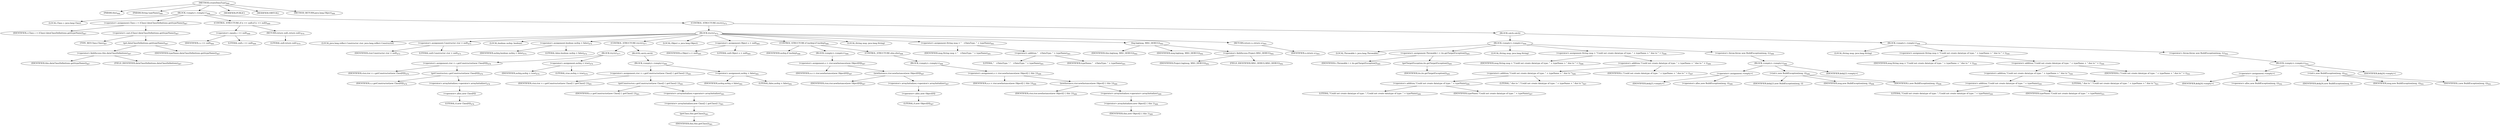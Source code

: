 digraph "createDataType" {  
"1345" [label = <(METHOD,createDataType)<SUB>466</SUB>> ]
"70" [label = <(PARAM,this)<SUB>466</SUB>> ]
"1346" [label = <(PARAM,String typeName)<SUB>466</SUB>> ]
"1347" [label = <(BLOCK,&lt;empty&gt;,&lt;empty&gt;)<SUB>466</SUB>> ]
"1348" [label = <(LOCAL,Class c: java.lang.Class)> ]
"1349" [label = <(&lt;operator&gt;.assignment,Class c = (Class) dataClassDefinitions.get(typeName))<SUB>467</SUB>> ]
"1350" [label = <(IDENTIFIER,c,Class c = (Class) dataClassDefinitions.get(typeName))<SUB>467</SUB>> ]
"1351" [label = <(&lt;operator&gt;.cast,(Class) dataClassDefinitions.get(typeName))<SUB>467</SUB>> ]
"1352" [label = <(TYPE_REF,Class,Class)<SUB>467</SUB>> ]
"1353" [label = <(get,dataClassDefinitions.get(typeName))<SUB>467</SUB>> ]
"1354" [label = <(&lt;operator&gt;.fieldAccess,this.dataClassDefinitions)<SUB>467</SUB>> ]
"1355" [label = <(IDENTIFIER,this,dataClassDefinitions.get(typeName))<SUB>467</SUB>> ]
"1356" [label = <(FIELD_IDENTIFIER,dataClassDefinitions,dataClassDefinitions)<SUB>467</SUB>> ]
"1357" [label = <(IDENTIFIER,typeName,dataClassDefinitions.get(typeName))<SUB>467</SUB>> ]
"1358" [label = <(CONTROL_STRUCTURE,if (c == null),if (c == null))<SUB>469</SUB>> ]
"1359" [label = <(&lt;operator&gt;.equals,c == null)<SUB>469</SUB>> ]
"1360" [label = <(IDENTIFIER,c,c == null)<SUB>469</SUB>> ]
"1361" [label = <(LITERAL,null,c == null)<SUB>469</SUB>> ]
"1362" [label = <(RETURN,return null;,return null;)<SUB>470</SUB>> ]
"1363" [label = <(LITERAL,null,return null;)<SUB>470</SUB>> ]
"1364" [label = <(CONTROL_STRUCTURE,try,try)<SUB>472</SUB>> ]
"1365" [label = <(BLOCK,try,try)<SUB>472</SUB>> ]
"1366" [label = <(LOCAL,java.lang.reflect.Constructor ctor: java.lang.reflect.Constructor)> ]
"1367" [label = <(&lt;operator&gt;.assignment,Constructor ctor = null)<SUB>473</SUB>> ]
"1368" [label = <(IDENTIFIER,ctor,Constructor ctor = null)<SUB>473</SUB>> ]
"1369" [label = <(LITERAL,null,Constructor ctor = null)<SUB>473</SUB>> ]
"1370" [label = <(LOCAL,boolean noArg: boolean)> ]
"1371" [label = <(&lt;operator&gt;.assignment,boolean noArg = false)<SUB>474</SUB>> ]
"1372" [label = <(IDENTIFIER,noArg,boolean noArg = false)<SUB>474</SUB>> ]
"1373" [label = <(LITERAL,false,boolean noArg = false)<SUB>474</SUB>> ]
"1374" [label = <(CONTROL_STRUCTURE,try,try)<SUB>477</SUB>> ]
"1375" [label = <(BLOCK,try,try)<SUB>477</SUB>> ]
"1376" [label = <(&lt;operator&gt;.assignment,ctor = c.getConstructor(new Class[0]))<SUB>478</SUB>> ]
"1377" [label = <(IDENTIFIER,ctor,ctor = c.getConstructor(new Class[0]))<SUB>478</SUB>> ]
"1378" [label = <(getConstructor,c.getConstructor(new Class[0]))<SUB>478</SUB>> ]
"1379" [label = <(IDENTIFIER,c,c.getConstructor(new Class[0]))<SUB>478</SUB>> ]
"1380" [label = <(&lt;operator&gt;.arrayInitializer,&lt;operator&gt;.arrayInitializer)<SUB>478</SUB>> ]
"1381" [label = <(&lt;operator&gt;.alloc,new Class[0])> ]
"1382" [label = <(LITERAL,0,new Class[0])<SUB>478</SUB>> ]
"1383" [label = <(&lt;operator&gt;.assignment,noArg = true)<SUB>479</SUB>> ]
"1384" [label = <(IDENTIFIER,noArg,noArg = true)<SUB>479</SUB>> ]
"1385" [label = <(LITERAL,true,noArg = true)<SUB>479</SUB>> ]
"1386" [label = <(BLOCK,catch,catch)> ]
"1387" [label = <(BLOCK,&lt;empty&gt;,&lt;empty&gt;)<SUB>480</SUB>> ]
"1388" [label = <(&lt;operator&gt;.assignment,ctor = c.getConstructor(new Class[] { getClass() }))<SUB>481</SUB>> ]
"1389" [label = <(IDENTIFIER,ctor,ctor = c.getConstructor(new Class[] { getClass() }))<SUB>481</SUB>> ]
"1390" [label = <(getConstructor,c.getConstructor(new Class[] { getClass() }))<SUB>481</SUB>> ]
"1391" [label = <(IDENTIFIER,c,c.getConstructor(new Class[] { getClass() }))<SUB>481</SUB>> ]
"1392" [label = <(&lt;operator&gt;.arrayInitializer,&lt;operator&gt;.arrayInitializer)<SUB>481</SUB>> ]
"1393" [label = <(&lt;operator&gt;.arrayInitializer,new Class[] { getClass() })<SUB>481</SUB>> ]
"1394" [label = <(getClass,this.getClass())<SUB>481</SUB>> ]
"69" [label = <(IDENTIFIER,this,this.getClass())<SUB>481</SUB>> ]
"1395" [label = <(&lt;operator&gt;.assignment,noArg = false)<SUB>482</SUB>> ]
"1396" [label = <(IDENTIFIER,noArg,noArg = false)<SUB>482</SUB>> ]
"1397" [label = <(LITERAL,false,noArg = false)<SUB>482</SUB>> ]
"1398" [label = <(LOCAL,Object o: java.lang.Object)> ]
"1399" [label = <(&lt;operator&gt;.assignment,Object o = null)<SUB>485</SUB>> ]
"1400" [label = <(IDENTIFIER,o,Object o = null)<SUB>485</SUB>> ]
"1401" [label = <(LITERAL,null,Object o = null)<SUB>485</SUB>> ]
"1402" [label = <(CONTROL_STRUCTURE,if (noArg),if (noArg))<SUB>486</SUB>> ]
"1403" [label = <(IDENTIFIER,noArg,if (noArg))<SUB>486</SUB>> ]
"1404" [label = <(BLOCK,&lt;empty&gt;,&lt;empty&gt;)<SUB>486</SUB>> ]
"1405" [label = <(&lt;operator&gt;.assignment,o = ctor.newInstance(new Object[0]))<SUB>487</SUB>> ]
"1406" [label = <(IDENTIFIER,o,o = ctor.newInstance(new Object[0]))<SUB>487</SUB>> ]
"1407" [label = <(newInstance,ctor.newInstance(new Object[0]))<SUB>487</SUB>> ]
"1408" [label = <(IDENTIFIER,ctor,ctor.newInstance(new Object[0]))<SUB>487</SUB>> ]
"1409" [label = <(&lt;operator&gt;.arrayInitializer,&lt;operator&gt;.arrayInitializer)<SUB>487</SUB>> ]
"1410" [label = <(&lt;operator&gt;.alloc,new Object[0])> ]
"1411" [label = <(LITERAL,0,new Object[0])<SUB>487</SUB>> ]
"1412" [label = <(CONTROL_STRUCTURE,else,else)<SUB>488</SUB>> ]
"1413" [label = <(BLOCK,&lt;empty&gt;,&lt;empty&gt;)<SUB>488</SUB>> ]
"1414" [label = <(&lt;operator&gt;.assignment,o = ctor.newInstance(new Object[] { this }))<SUB>489</SUB>> ]
"1415" [label = <(IDENTIFIER,o,o = ctor.newInstance(new Object[] { this }))<SUB>489</SUB>> ]
"1416" [label = <(newInstance,ctor.newInstance(new Object[] { this }))<SUB>489</SUB>> ]
"1417" [label = <(IDENTIFIER,ctor,ctor.newInstance(new Object[] { this }))<SUB>489</SUB>> ]
"1418" [label = <(&lt;operator&gt;.arrayInitializer,&lt;operator&gt;.arrayInitializer)<SUB>489</SUB>> ]
"1419" [label = <(&lt;operator&gt;.arrayInitializer,new Object[] { this })<SUB>489</SUB>> ]
"71" [label = <(IDENTIFIER,this,new Object[] { this })<SUB>489</SUB>> ]
"1420" [label = <(LOCAL,String msg: java.lang.String)> ]
"1421" [label = <(&lt;operator&gt;.assignment,String msg = &quot;   +DataType: &quot; + typeName)<SUB>491</SUB>> ]
"1422" [label = <(IDENTIFIER,msg,String msg = &quot;   +DataType: &quot; + typeName)<SUB>491</SUB>> ]
"1423" [label = <(&lt;operator&gt;.addition,&quot;   +DataType: &quot; + typeName)<SUB>491</SUB>> ]
"1424" [label = <(LITERAL,&quot;   +DataType: &quot;,&quot;   +DataType: &quot; + typeName)<SUB>491</SUB>> ]
"1425" [label = <(IDENTIFIER,typeName,&quot;   +DataType: &quot; + typeName)<SUB>491</SUB>> ]
"1426" [label = <(log,log(msg, MSG_DEBUG))<SUB>492</SUB>> ]
"72" [label = <(IDENTIFIER,this,log(msg, MSG_DEBUG))<SUB>492</SUB>> ]
"1427" [label = <(IDENTIFIER,msg,log(msg, MSG_DEBUG))<SUB>492</SUB>> ]
"1428" [label = <(&lt;operator&gt;.fieldAccess,Project.MSG_DEBUG)<SUB>492</SUB>> ]
"1429" [label = <(IDENTIFIER,Project,log(msg, MSG_DEBUG))<SUB>492</SUB>> ]
"1430" [label = <(FIELD_IDENTIFIER,MSG_DEBUG,MSG_DEBUG)<SUB>492</SUB>> ]
"1431" [label = <(RETURN,return o;,return o;)<SUB>493</SUB>> ]
"1432" [label = <(IDENTIFIER,o,return o;)<SUB>493</SUB>> ]
"1433" [label = <(BLOCK,catch,catch)> ]
"1434" [label = <(BLOCK,&lt;empty&gt;,&lt;empty&gt;)<SUB>494</SUB>> ]
"1435" [label = <(LOCAL,Throwable t: java.lang.Throwable)> ]
"1436" [label = <(&lt;operator&gt;.assignment,Throwable t = ite.getTargetException())<SUB>495</SUB>> ]
"1437" [label = <(IDENTIFIER,t,Throwable t = ite.getTargetException())<SUB>495</SUB>> ]
"1438" [label = <(getTargetException,ite.getTargetException())<SUB>495</SUB>> ]
"1439" [label = <(IDENTIFIER,ite,ite.getTargetException())<SUB>495</SUB>> ]
"1440" [label = <(LOCAL,String msg: java.lang.String)> ]
"1441" [label = <(&lt;operator&gt;.assignment,String msg = &quot;Could not create datatype of type: &quot; + typeName + &quot; due to &quot; + t)<SUB>496</SUB>> ]
"1442" [label = <(IDENTIFIER,msg,String msg = &quot;Could not create datatype of type: &quot; + typeName + &quot; due to &quot; + t)<SUB>496</SUB>> ]
"1443" [label = <(&lt;operator&gt;.addition,&quot;Could not create datatype of type: &quot; + typeName + &quot; due to &quot; + t)<SUB>496</SUB>> ]
"1444" [label = <(&lt;operator&gt;.addition,&quot;Could not create datatype of type: &quot; + typeName + &quot; due to &quot;)<SUB>496</SUB>> ]
"1445" [label = <(&lt;operator&gt;.addition,&quot;Could not create datatype of type: &quot; + typeName)<SUB>496</SUB>> ]
"1446" [label = <(LITERAL,&quot;Could not create datatype of type: &quot;,&quot;Could not create datatype of type: &quot; + typeName)<SUB>496</SUB>> ]
"1447" [label = <(IDENTIFIER,typeName,&quot;Could not create datatype of type: &quot; + typeName)<SUB>497</SUB>> ]
"1448" [label = <(LITERAL,&quot; due to &quot;,&quot;Could not create datatype of type: &quot; + typeName + &quot; due to &quot;)<SUB>497</SUB>> ]
"1449" [label = <(IDENTIFIER,t,&quot;Could not create datatype of type: &quot; + typeName + &quot; due to &quot; + t)<SUB>497</SUB>> ]
"1450" [label = <(&lt;operator&gt;.throw,throw new BuildException(msg, t);)<SUB>498</SUB>> ]
"1451" [label = <(BLOCK,&lt;empty&gt;,&lt;empty&gt;)<SUB>498</SUB>> ]
"1452" [label = <(&lt;operator&gt;.assignment,&lt;empty&gt;)> ]
"1453" [label = <(IDENTIFIER,$obj23,&lt;empty&gt;)> ]
"1454" [label = <(&lt;operator&gt;.alloc,new BuildException(msg, t))<SUB>498</SUB>> ]
"1455" [label = <(&lt;init&gt;,new BuildException(msg, t))<SUB>498</SUB>> ]
"1456" [label = <(IDENTIFIER,$obj23,new BuildException(msg, t))> ]
"1457" [label = <(IDENTIFIER,msg,new BuildException(msg, t))<SUB>498</SUB>> ]
"1458" [label = <(IDENTIFIER,t,new BuildException(msg, t))<SUB>498</SUB>> ]
"1459" [label = <(IDENTIFIER,$obj23,&lt;empty&gt;)> ]
"1460" [label = <(BLOCK,&lt;empty&gt;,&lt;empty&gt;)<SUB>499</SUB>> ]
"1461" [label = <(LOCAL,String msg: java.lang.String)> ]
"1462" [label = <(&lt;operator&gt;.assignment,String msg = &quot;Could not create datatype of type: &quot; + typeName + &quot; due to &quot; + t)<SUB>500</SUB>> ]
"1463" [label = <(IDENTIFIER,msg,String msg = &quot;Could not create datatype of type: &quot; + typeName + &quot; due to &quot; + t)<SUB>500</SUB>> ]
"1464" [label = <(&lt;operator&gt;.addition,&quot;Could not create datatype of type: &quot; + typeName + &quot; due to &quot; + t)<SUB>500</SUB>> ]
"1465" [label = <(&lt;operator&gt;.addition,&quot;Could not create datatype of type: &quot; + typeName + &quot; due to &quot;)<SUB>500</SUB>> ]
"1466" [label = <(&lt;operator&gt;.addition,&quot;Could not create datatype of type: &quot; + typeName)<SUB>500</SUB>> ]
"1467" [label = <(LITERAL,&quot;Could not create datatype of type: &quot;,&quot;Could not create datatype of type: &quot; + typeName)<SUB>500</SUB>> ]
"1468" [label = <(IDENTIFIER,typeName,&quot;Could not create datatype of type: &quot; + typeName)<SUB>501</SUB>> ]
"1469" [label = <(LITERAL,&quot; due to &quot;,&quot;Could not create datatype of type: &quot; + typeName + &quot; due to &quot;)<SUB>501</SUB>> ]
"1470" [label = <(IDENTIFIER,t,&quot;Could not create datatype of type: &quot; + typeName + &quot; due to &quot; + t)<SUB>501</SUB>> ]
"1471" [label = <(&lt;operator&gt;.throw,throw new BuildException(msg, t);)<SUB>502</SUB>> ]
"1472" [label = <(BLOCK,&lt;empty&gt;,&lt;empty&gt;)<SUB>502</SUB>> ]
"1473" [label = <(&lt;operator&gt;.assignment,&lt;empty&gt;)> ]
"1474" [label = <(IDENTIFIER,$obj24,&lt;empty&gt;)> ]
"1475" [label = <(&lt;operator&gt;.alloc,new BuildException(msg, t))<SUB>502</SUB>> ]
"1476" [label = <(&lt;init&gt;,new BuildException(msg, t))<SUB>502</SUB>> ]
"1477" [label = <(IDENTIFIER,$obj24,new BuildException(msg, t))> ]
"1478" [label = <(IDENTIFIER,msg,new BuildException(msg, t))<SUB>502</SUB>> ]
"1479" [label = <(IDENTIFIER,t,new BuildException(msg, t))<SUB>502</SUB>> ]
"1480" [label = <(IDENTIFIER,$obj24,&lt;empty&gt;)> ]
"1481" [label = <(MODIFIER,PUBLIC)> ]
"1482" [label = <(MODIFIER,VIRTUAL)> ]
"1483" [label = <(METHOD_RETURN,java.lang.Object)<SUB>466</SUB>> ]
  "1345" -> "70" 
  "1345" -> "1346" 
  "1345" -> "1347" 
  "1345" -> "1481" 
  "1345" -> "1482" 
  "1345" -> "1483" 
  "1347" -> "1348" 
  "1347" -> "1349" 
  "1347" -> "1358" 
  "1347" -> "1364" 
  "1349" -> "1350" 
  "1349" -> "1351" 
  "1351" -> "1352" 
  "1351" -> "1353" 
  "1353" -> "1354" 
  "1353" -> "1357" 
  "1354" -> "1355" 
  "1354" -> "1356" 
  "1358" -> "1359" 
  "1358" -> "1362" 
  "1359" -> "1360" 
  "1359" -> "1361" 
  "1362" -> "1363" 
  "1364" -> "1365" 
  "1364" -> "1433" 
  "1365" -> "1366" 
  "1365" -> "1367" 
  "1365" -> "1370" 
  "1365" -> "1371" 
  "1365" -> "1374" 
  "1365" -> "1398" 
  "1365" -> "1399" 
  "1365" -> "1402" 
  "1365" -> "1420" 
  "1365" -> "1421" 
  "1365" -> "1426" 
  "1365" -> "1431" 
  "1367" -> "1368" 
  "1367" -> "1369" 
  "1371" -> "1372" 
  "1371" -> "1373" 
  "1374" -> "1375" 
  "1374" -> "1386" 
  "1375" -> "1376" 
  "1375" -> "1383" 
  "1376" -> "1377" 
  "1376" -> "1378" 
  "1378" -> "1379" 
  "1378" -> "1380" 
  "1380" -> "1381" 
  "1381" -> "1382" 
  "1383" -> "1384" 
  "1383" -> "1385" 
  "1386" -> "1387" 
  "1387" -> "1388" 
  "1387" -> "1395" 
  "1388" -> "1389" 
  "1388" -> "1390" 
  "1390" -> "1391" 
  "1390" -> "1392" 
  "1392" -> "1393" 
  "1393" -> "1394" 
  "1394" -> "69" 
  "1395" -> "1396" 
  "1395" -> "1397" 
  "1399" -> "1400" 
  "1399" -> "1401" 
  "1402" -> "1403" 
  "1402" -> "1404" 
  "1402" -> "1412" 
  "1404" -> "1405" 
  "1405" -> "1406" 
  "1405" -> "1407" 
  "1407" -> "1408" 
  "1407" -> "1409" 
  "1409" -> "1410" 
  "1410" -> "1411" 
  "1412" -> "1413" 
  "1413" -> "1414" 
  "1414" -> "1415" 
  "1414" -> "1416" 
  "1416" -> "1417" 
  "1416" -> "1418" 
  "1418" -> "1419" 
  "1419" -> "71" 
  "1421" -> "1422" 
  "1421" -> "1423" 
  "1423" -> "1424" 
  "1423" -> "1425" 
  "1426" -> "72" 
  "1426" -> "1427" 
  "1426" -> "1428" 
  "1428" -> "1429" 
  "1428" -> "1430" 
  "1431" -> "1432" 
  "1433" -> "1434" 
  "1433" -> "1460" 
  "1434" -> "1435" 
  "1434" -> "1436" 
  "1434" -> "1440" 
  "1434" -> "1441" 
  "1434" -> "1450" 
  "1436" -> "1437" 
  "1436" -> "1438" 
  "1438" -> "1439" 
  "1441" -> "1442" 
  "1441" -> "1443" 
  "1443" -> "1444" 
  "1443" -> "1449" 
  "1444" -> "1445" 
  "1444" -> "1448" 
  "1445" -> "1446" 
  "1445" -> "1447" 
  "1450" -> "1451" 
  "1451" -> "1452" 
  "1451" -> "1455" 
  "1451" -> "1459" 
  "1452" -> "1453" 
  "1452" -> "1454" 
  "1455" -> "1456" 
  "1455" -> "1457" 
  "1455" -> "1458" 
  "1460" -> "1461" 
  "1460" -> "1462" 
  "1460" -> "1471" 
  "1462" -> "1463" 
  "1462" -> "1464" 
  "1464" -> "1465" 
  "1464" -> "1470" 
  "1465" -> "1466" 
  "1465" -> "1469" 
  "1466" -> "1467" 
  "1466" -> "1468" 
  "1471" -> "1472" 
  "1472" -> "1473" 
  "1472" -> "1476" 
  "1472" -> "1480" 
  "1473" -> "1474" 
  "1473" -> "1475" 
  "1476" -> "1477" 
  "1476" -> "1478" 
  "1476" -> "1479" 
}
